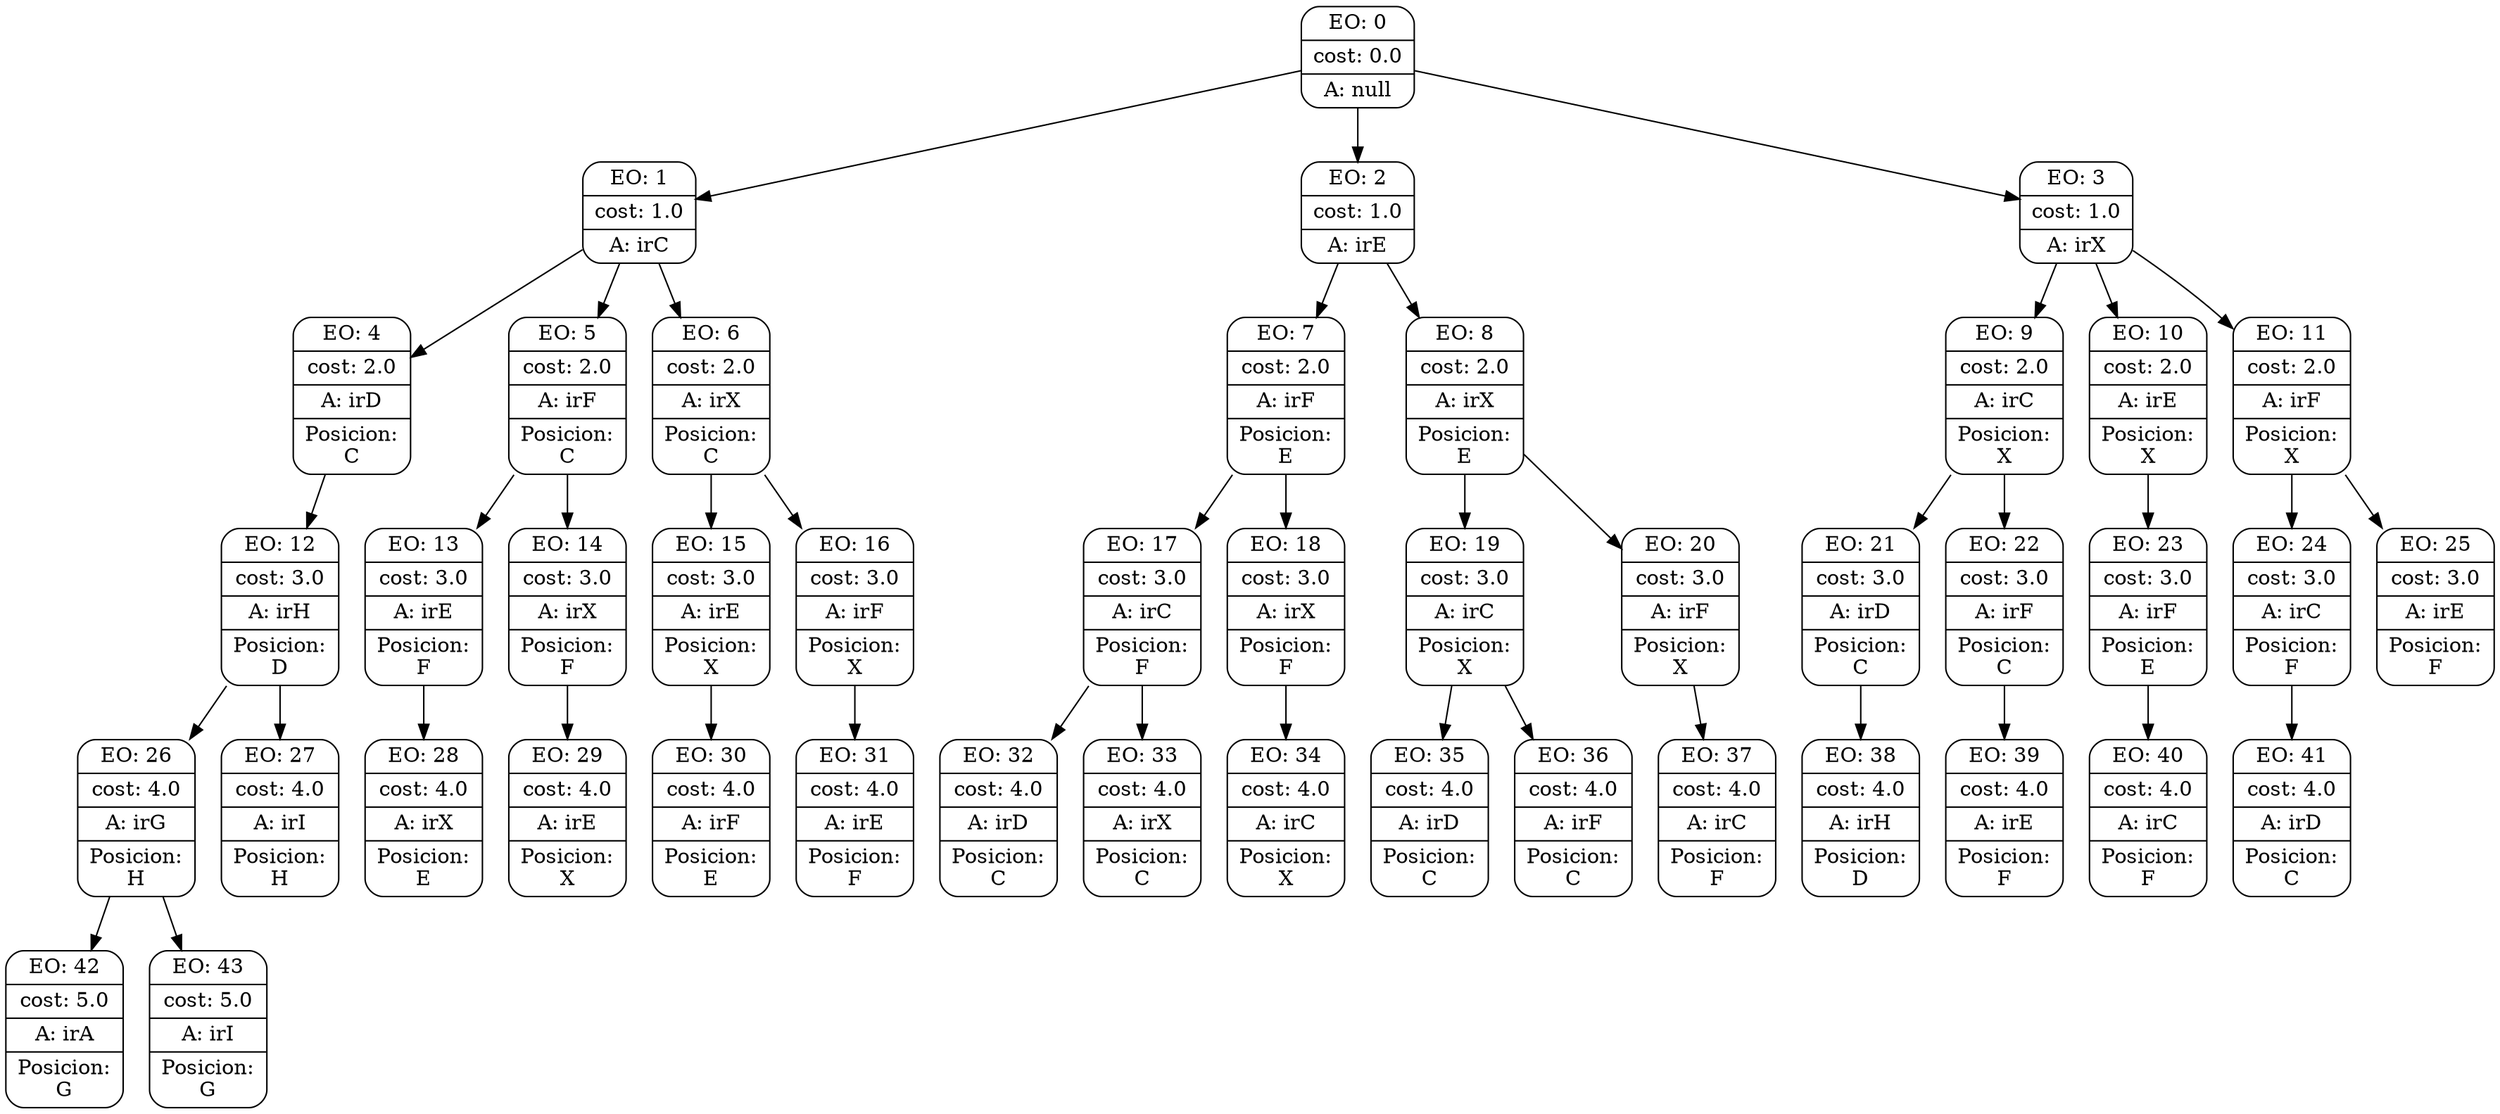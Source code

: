 digraph g {
node [shape = Mrecord];
nodo0[label="{EO: 0|cost: 0.0|A: null}"]
nodo1[label="{EO: 1|cost: 1.0|A: irC}"]
nodo4[label="{EO: 4|cost: 2.0|A: irD|Posicion:\nC}"]
nodo12[label="{EO: 12|cost: 3.0|A: irH|Posicion:\nD}"]
nodo26[label="{EO: 26|cost: 4.0|A: irG|Posicion:\nH}"]
nodo42[label="{EO: 42|cost: 5.0|A: irA|Posicion:\nG}"]

nodo26 -> nodo42;
nodo43[label="{EO: 43|cost: 5.0|A: irI|Posicion:\nG}"]

nodo26 -> nodo43;

nodo12 -> nodo26;
nodo27[label="{EO: 27|cost: 4.0|A: irI|Posicion:\nH}"]

nodo12 -> nodo27;

nodo4 -> nodo12;

nodo1 -> nodo4;
nodo5[label="{EO: 5|cost: 2.0|A: irF|Posicion:\nC}"]
nodo13[label="{EO: 13|cost: 3.0|A: irE|Posicion:\nF}"]
nodo28[label="{EO: 28|cost: 4.0|A: irX|Posicion:\nE}"]

nodo13 -> nodo28;

nodo5 -> nodo13;
nodo14[label="{EO: 14|cost: 3.0|A: irX|Posicion:\nF}"]
nodo29[label="{EO: 29|cost: 4.0|A: irE|Posicion:\nX}"]

nodo14 -> nodo29;

nodo5 -> nodo14;

nodo1 -> nodo5;
nodo6[label="{EO: 6|cost: 2.0|A: irX|Posicion:\nC}"]
nodo15[label="{EO: 15|cost: 3.0|A: irE|Posicion:\nX}"]
nodo30[label="{EO: 30|cost: 4.0|A: irF|Posicion:\nE}"]

nodo15 -> nodo30;

nodo6 -> nodo15;
nodo16[label="{EO: 16|cost: 3.0|A: irF|Posicion:\nX}"]
nodo31[label="{EO: 31|cost: 4.0|A: irE|Posicion:\nF}"]

nodo16 -> nodo31;

nodo6 -> nodo16;

nodo1 -> nodo6;

nodo0 -> nodo1;
nodo2[label="{EO: 2|cost: 1.0|A: irE}"]
nodo7[label="{EO: 7|cost: 2.0|A: irF|Posicion:\nE}"]
nodo17[label="{EO: 17|cost: 3.0|A: irC|Posicion:\nF}"]
nodo32[label="{EO: 32|cost: 4.0|A: irD|Posicion:\nC}"]

nodo17 -> nodo32;
nodo33[label="{EO: 33|cost: 4.0|A: irX|Posicion:\nC}"]

nodo17 -> nodo33;

nodo7 -> nodo17;
nodo18[label="{EO: 18|cost: 3.0|A: irX|Posicion:\nF}"]
nodo34[label="{EO: 34|cost: 4.0|A: irC|Posicion:\nX}"]

nodo18 -> nodo34;

nodo7 -> nodo18;

nodo2 -> nodo7;
nodo8[label="{EO: 8|cost: 2.0|A: irX|Posicion:\nE}"]
nodo19[label="{EO: 19|cost: 3.0|A: irC|Posicion:\nX}"]
nodo35[label="{EO: 35|cost: 4.0|A: irD|Posicion:\nC}"]

nodo19 -> nodo35;
nodo36[label="{EO: 36|cost: 4.0|A: irF|Posicion:\nC}"]

nodo19 -> nodo36;

nodo8 -> nodo19;
nodo20[label="{EO: 20|cost: 3.0|A: irF|Posicion:\nX}"]
nodo37[label="{EO: 37|cost: 4.0|A: irC|Posicion:\nF}"]

nodo20 -> nodo37;

nodo8 -> nodo20;

nodo2 -> nodo8;

nodo0 -> nodo2;
nodo3[label="{EO: 3|cost: 1.0|A: irX}"]
nodo9[label="{EO: 9|cost: 2.0|A: irC|Posicion:\nX}"]
nodo21[label="{EO: 21|cost: 3.0|A: irD|Posicion:\nC}"]
nodo38[label="{EO: 38|cost: 4.0|A: irH|Posicion:\nD}"]

nodo21 -> nodo38;

nodo9 -> nodo21;
nodo22[label="{EO: 22|cost: 3.0|A: irF|Posicion:\nC}"]
nodo39[label="{EO: 39|cost: 4.0|A: irE|Posicion:\nF}"]

nodo22 -> nodo39;

nodo9 -> nodo22;

nodo3 -> nodo9;
nodo10[label="{EO: 10|cost: 2.0|A: irE|Posicion:\nX}"]
nodo23[label="{EO: 23|cost: 3.0|A: irF|Posicion:\nE}"]
nodo40[label="{EO: 40|cost: 4.0|A: irC|Posicion:\nF}"]

nodo23 -> nodo40;

nodo10 -> nodo23;

nodo3 -> nodo10;
nodo11[label="{EO: 11|cost: 2.0|A: irF|Posicion:\nX}"]
nodo24[label="{EO: 24|cost: 3.0|A: irC|Posicion:\nF}"]
nodo41[label="{EO: 41|cost: 4.0|A: irD|Posicion:\nC}"]

nodo24 -> nodo41;

nodo11 -> nodo24;
nodo25[label="{EO: 25|cost: 3.0|A: irE|Posicion:\nF}"]

nodo11 -> nodo25;

nodo3 -> nodo11;

nodo0 -> nodo3;


}